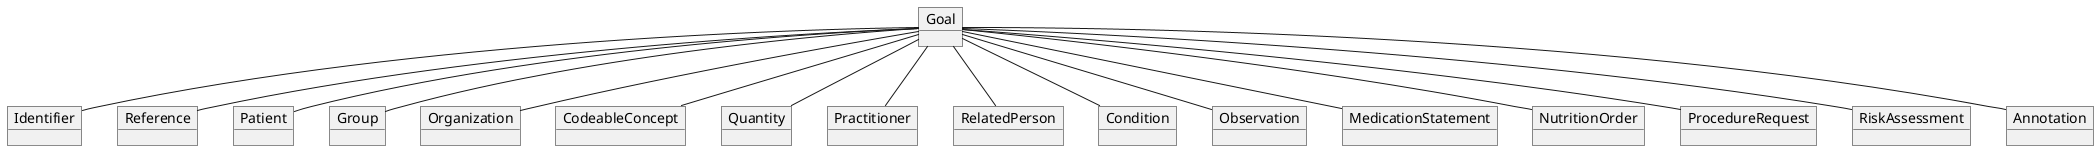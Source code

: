 @startuml
object  Goal

object Identifier
object Reference
object Patient
object Group
object Organization
object CodeableConcept
object Quantity
object Practitioner
object RelatedPerson
object Condition
object Observation
object MedicationStatement
object NutritionOrder
object ProcedureRequest
object RiskAssessment
object Annotation

Goal -- Identifier
Goal -- Reference
Goal -- Patient
Goal -- Group
Goal -- Organization
Goal -- CodeableConcept
Goal -- Quantity
Goal -- Practitioner
Goal -- RelatedPerson
Goal -- Condition
Goal -- Observation
Goal -- MedicationStatement
Goal -- NutritionOrder
Goal -- ProcedureRequest
Goal -- RiskAssessment
Goal -- Annotation
@enduml
